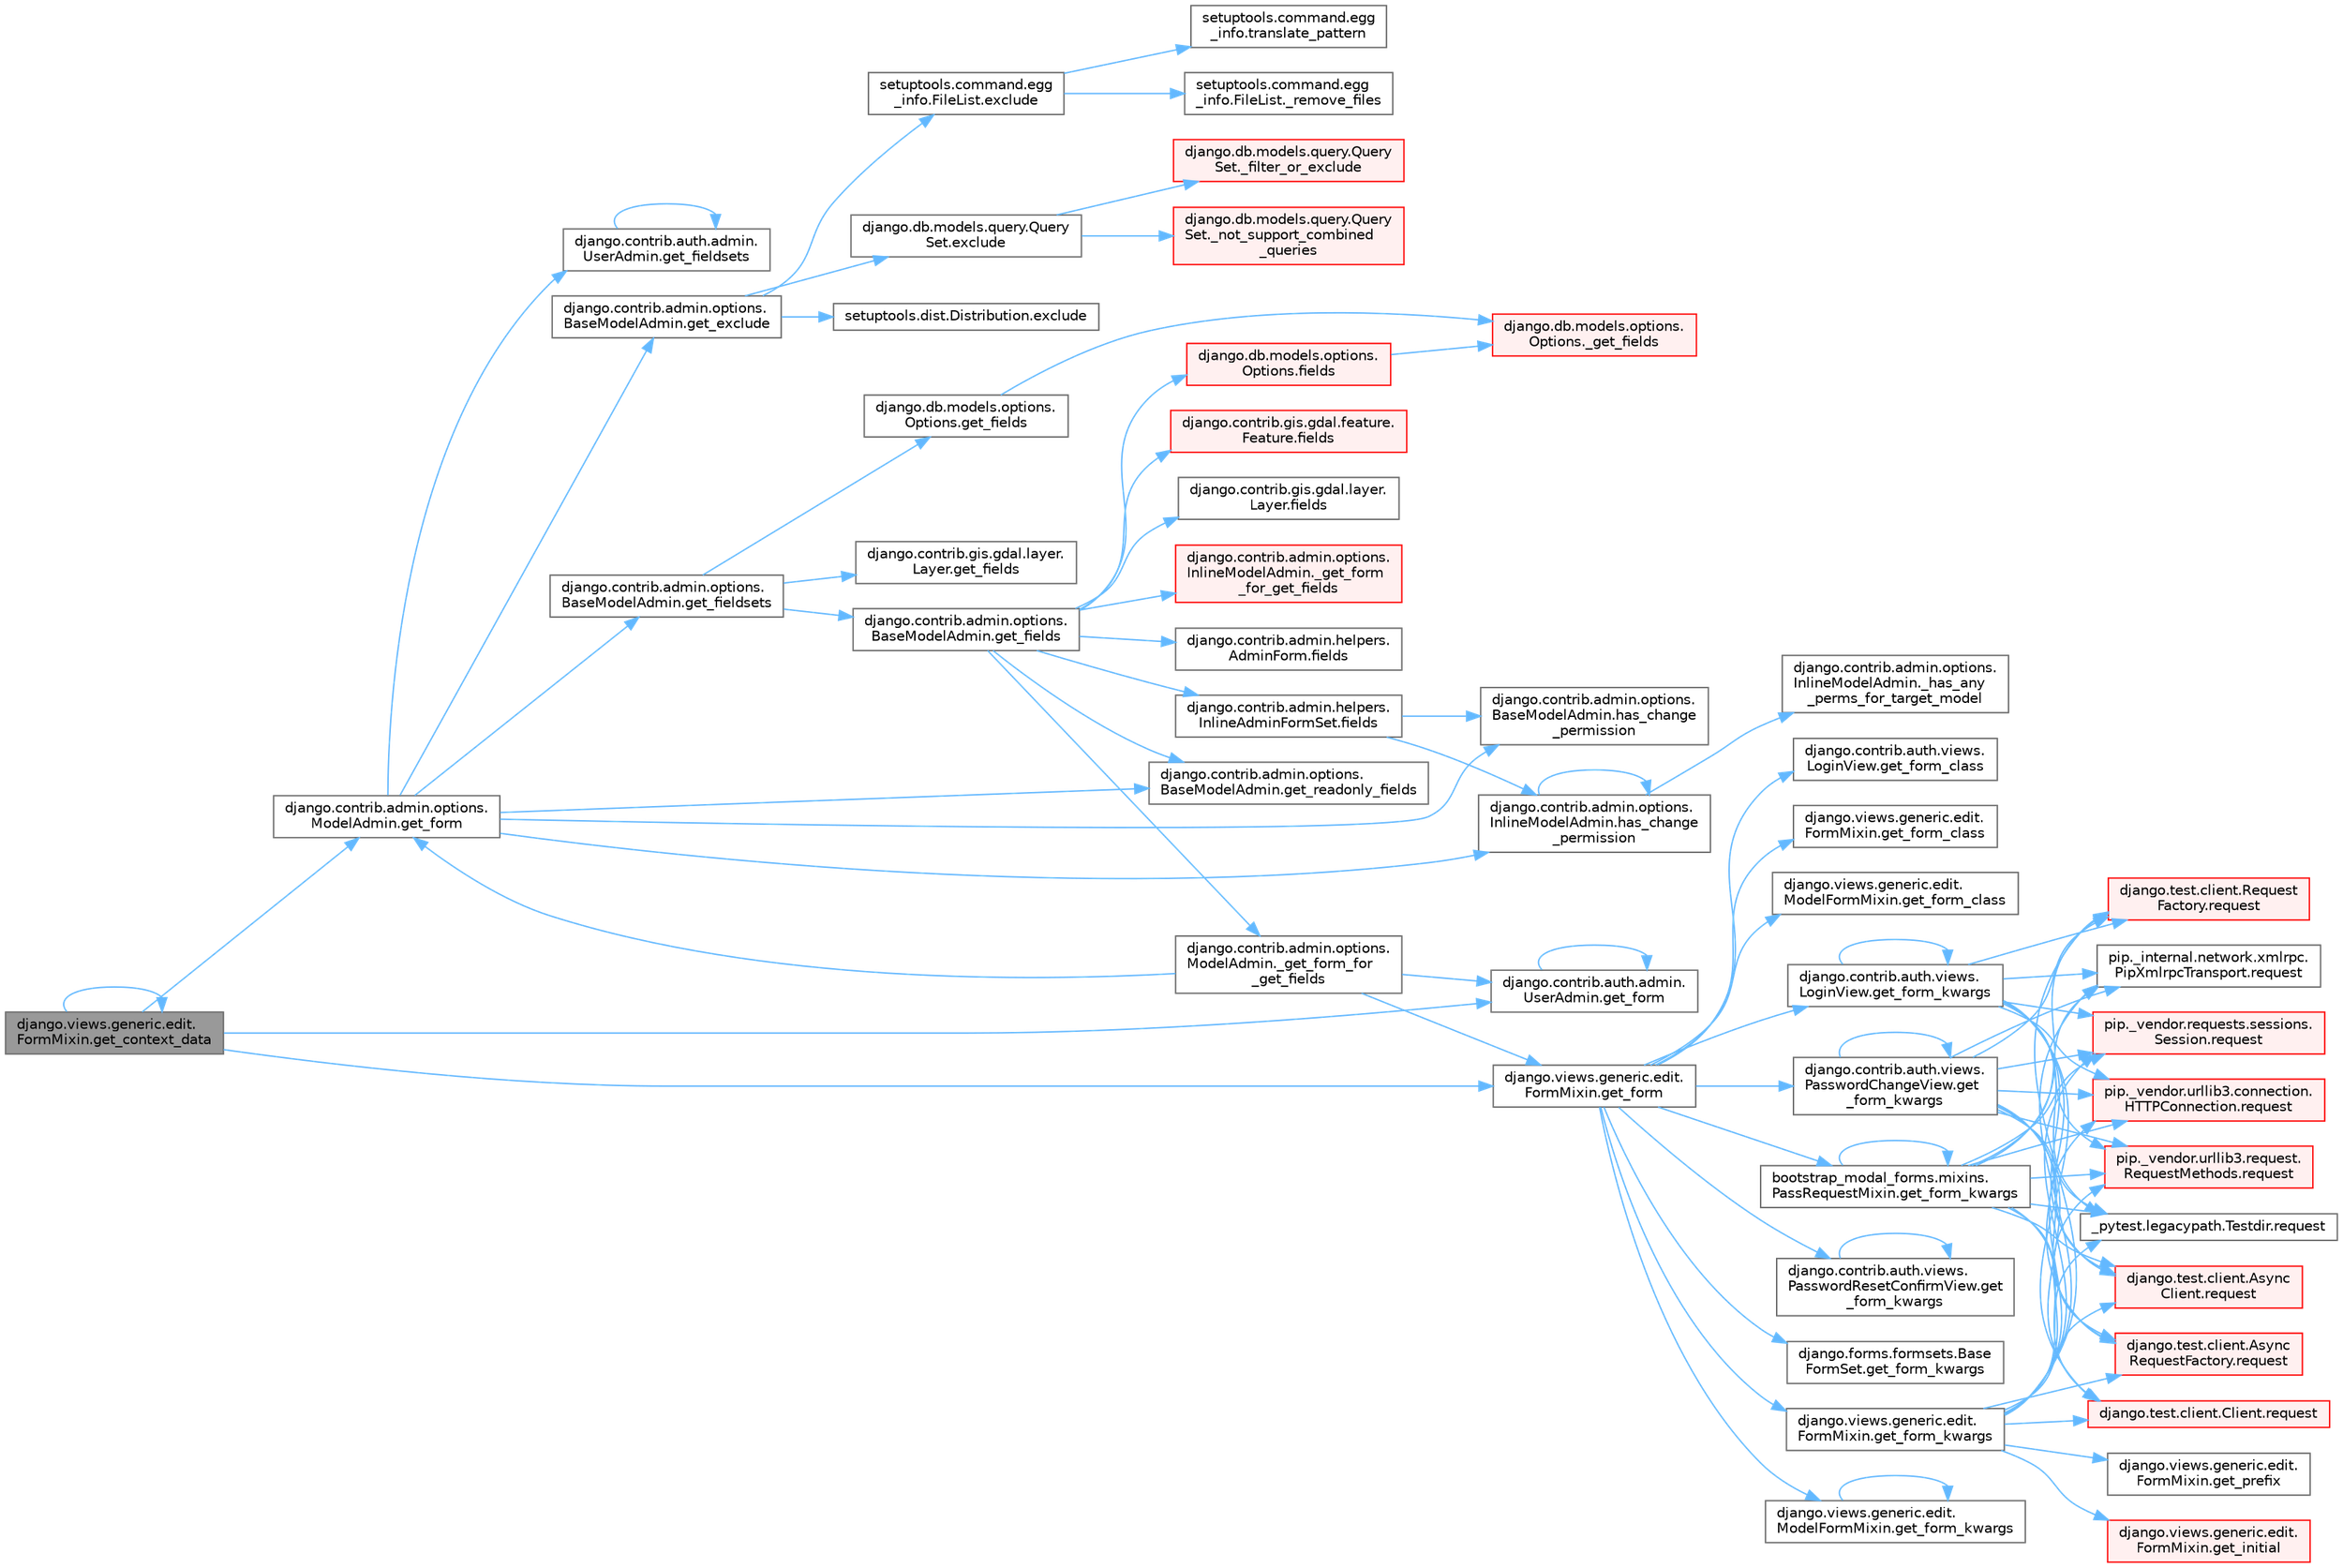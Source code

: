 digraph "django.views.generic.edit.FormMixin.get_context_data"
{
 // LATEX_PDF_SIZE
  bgcolor="transparent";
  edge [fontname=Helvetica,fontsize=10,labelfontname=Helvetica,labelfontsize=10];
  node [fontname=Helvetica,fontsize=10,shape=box,height=0.2,width=0.4];
  rankdir="LR";
  Node1 [id="Node000001",label="django.views.generic.edit.\lFormMixin.get_context_data",height=0.2,width=0.4,color="gray40", fillcolor="grey60", style="filled", fontcolor="black",tooltip=" "];
  Node1 -> Node1 [id="edge1_Node000001_Node000001",color="steelblue1",style="solid",tooltip=" "];
  Node1 -> Node2 [id="edge2_Node000001_Node000002",color="steelblue1",style="solid",tooltip=" "];
  Node2 [id="Node000002",label="django.contrib.admin.options.\lModelAdmin.get_form",height=0.2,width=0.4,color="grey40", fillcolor="white", style="filled",URL="$classdjango_1_1contrib_1_1admin_1_1options_1_1_model_admin.html#a57f87fb2bbbe6d71b86dee23eff86522",tooltip=" "];
  Node2 -> Node3 [id="edge3_Node000002_Node000003",color="steelblue1",style="solid",tooltip=" "];
  Node3 [id="Node000003",label="django.contrib.admin.options.\lBaseModelAdmin.get_exclude",height=0.2,width=0.4,color="grey40", fillcolor="white", style="filled",URL="$classdjango_1_1contrib_1_1admin_1_1options_1_1_base_model_admin.html#a6c5f68d5829a50c98bd7d0ec262126cd",tooltip=" "];
  Node3 -> Node4 [id="edge4_Node000003_Node000004",color="steelblue1",style="solid",tooltip=" "];
  Node4 [id="Node000004",label="django.db.models.query.Query\lSet.exclude",height=0.2,width=0.4,color="grey40", fillcolor="white", style="filled",URL="$classdjango_1_1db_1_1models_1_1query_1_1_query_set.html#ac56369b510c6880e0ff5bccd3789b76d",tooltip=" "];
  Node4 -> Node5 [id="edge5_Node000004_Node000005",color="steelblue1",style="solid",tooltip=" "];
  Node5 [id="Node000005",label="django.db.models.query.Query\lSet._filter_or_exclude",height=0.2,width=0.4,color="red", fillcolor="#FFF0F0", style="filled",URL="$classdjango_1_1db_1_1models_1_1query_1_1_query_set.html#aaf90830d4e1b2ee4bdf10fb60f08aced",tooltip=" "];
  Node4 -> Node21 [id="edge6_Node000004_Node000021",color="steelblue1",style="solid",tooltip=" "];
  Node21 [id="Node000021",label="django.db.models.query.Query\lSet._not_support_combined\l_queries",height=0.2,width=0.4,color="red", fillcolor="#FFF0F0", style="filled",URL="$classdjango_1_1db_1_1models_1_1query_1_1_query_set.html#aa8310ec206924c94141bef75563958e2",tooltip=" "];
  Node3 -> Node22 [id="edge7_Node000003_Node000022",color="steelblue1",style="solid",tooltip=" "];
  Node22 [id="Node000022",label="setuptools.command.egg\l_info.FileList.exclude",height=0.2,width=0.4,color="grey40", fillcolor="white", style="filled",URL="$classsetuptools_1_1command_1_1egg__info_1_1_file_list.html#ae1bece580c66b8df3143d01d817073b1",tooltip=" "];
  Node22 -> Node23 [id="edge8_Node000022_Node000023",color="steelblue1",style="solid",tooltip=" "];
  Node23 [id="Node000023",label="setuptools.command.egg\l_info.FileList._remove_files",height=0.2,width=0.4,color="grey40", fillcolor="white", style="filled",URL="$classsetuptools_1_1command_1_1egg__info_1_1_file_list.html#a194290e340e5f551e0604d864189d617",tooltip=" "];
  Node22 -> Node24 [id="edge9_Node000022_Node000024",color="steelblue1",style="solid",tooltip=" "];
  Node24 [id="Node000024",label="setuptools.command.egg\l_info.translate_pattern",height=0.2,width=0.4,color="grey40", fillcolor="white", style="filled",URL="$namespacesetuptools_1_1command_1_1egg__info.html#a4d5719b60ee50867d4ccdde150305368",tooltip=" "];
  Node3 -> Node25 [id="edge10_Node000003_Node000025",color="steelblue1",style="solid",tooltip=" "];
  Node25 [id="Node000025",label="setuptools.dist.Distribution.exclude",height=0.2,width=0.4,color="grey40", fillcolor="white", style="filled",URL="$classsetuptools_1_1dist_1_1_distribution.html#aba0ce07cc13c0dd245b3b5977c4e4ea7",tooltip=" "];
  Node2 -> Node26 [id="edge11_Node000002_Node000026",color="steelblue1",style="solid",tooltip=" "];
  Node26 [id="Node000026",label="django.contrib.admin.options.\lBaseModelAdmin.get_fieldsets",height=0.2,width=0.4,color="grey40", fillcolor="white", style="filled",URL="$classdjango_1_1contrib_1_1admin_1_1options_1_1_base_model_admin.html#ad7e239e34ac459bcbe73cc0ef014249e",tooltip=" "];
  Node26 -> Node27 [id="edge12_Node000026_Node000027",color="steelblue1",style="solid",tooltip=" "];
  Node27 [id="Node000027",label="django.contrib.admin.options.\lBaseModelAdmin.get_fields",height=0.2,width=0.4,color="grey40", fillcolor="white", style="filled",URL="$classdjango_1_1contrib_1_1admin_1_1options_1_1_base_model_admin.html#afaa9b382fea65a4ff01bd97c33fe0c2c",tooltip=" "];
  Node27 -> Node28 [id="edge13_Node000027_Node000028",color="steelblue1",style="solid",tooltip=" "];
  Node28 [id="Node000028",label="django.contrib.admin.options.\lInlineModelAdmin._get_form\l_for_get_fields",height=0.2,width=0.4,color="red", fillcolor="#FFF0F0", style="filled",URL="$classdjango_1_1contrib_1_1admin_1_1options_1_1_inline_model_admin.html#a5d25291382a2475075ca69eb48c962d3",tooltip=" "];
  Node27 -> Node33 [id="edge14_Node000027_Node000033",color="steelblue1",style="solid",tooltip=" "];
  Node33 [id="Node000033",label="django.contrib.admin.options.\lModelAdmin._get_form_for\l_get_fields",height=0.2,width=0.4,color="grey40", fillcolor="white", style="filled",URL="$classdjango_1_1contrib_1_1admin_1_1options_1_1_model_admin.html#a933e77f90faca22f9caf6b89abb99d94",tooltip=" "];
  Node33 -> Node2 [id="edge15_Node000033_Node000002",color="steelblue1",style="solid",tooltip=" "];
  Node33 -> Node34 [id="edge16_Node000033_Node000034",color="steelblue1",style="solid",tooltip=" "];
  Node34 [id="Node000034",label="django.contrib.auth.admin.\lUserAdmin.get_form",height=0.2,width=0.4,color="grey40", fillcolor="white", style="filled",URL="$classdjango_1_1contrib_1_1auth_1_1admin_1_1_user_admin.html#a31237fb5aeadd7f01de3fe0957e1e1f7",tooltip=" "];
  Node34 -> Node34 [id="edge17_Node000034_Node000034",color="steelblue1",style="solid",tooltip=" "];
  Node33 -> Node35 [id="edge18_Node000033_Node000035",color="steelblue1",style="solid",tooltip=" "];
  Node35 [id="Node000035",label="django.views.generic.edit.\lFormMixin.get_form",height=0.2,width=0.4,color="grey40", fillcolor="white", style="filled",URL="$classdjango_1_1views_1_1generic_1_1edit_1_1_form_mixin.html#af3ab4348d2bf2a9b5ceb04c079a20ea5",tooltip=" "];
  Node35 -> Node36 [id="edge19_Node000035_Node000036",color="steelblue1",style="solid",tooltip=" "];
  Node36 [id="Node000036",label="django.contrib.auth.views.\lLoginView.get_form_class",height=0.2,width=0.4,color="grey40", fillcolor="white", style="filled",URL="$classdjango_1_1contrib_1_1auth_1_1views_1_1_login_view.html#a0b2be1652a8981470cbfcea199374b24",tooltip=" "];
  Node35 -> Node37 [id="edge20_Node000035_Node000037",color="steelblue1",style="solid",tooltip=" "];
  Node37 [id="Node000037",label="django.views.generic.edit.\lFormMixin.get_form_class",height=0.2,width=0.4,color="grey40", fillcolor="white", style="filled",URL="$classdjango_1_1views_1_1generic_1_1edit_1_1_form_mixin.html#a5499bac844b0841d4b1c08f75bbb4b82",tooltip=" "];
  Node35 -> Node38 [id="edge21_Node000035_Node000038",color="steelblue1",style="solid",tooltip=" "];
  Node38 [id="Node000038",label="django.views.generic.edit.\lModelFormMixin.get_form_class",height=0.2,width=0.4,color="grey40", fillcolor="white", style="filled",URL="$classdjango_1_1views_1_1generic_1_1edit_1_1_model_form_mixin.html#abc352ce7bec6cfe1a81406245ce7b3a3",tooltip=" "];
  Node35 -> Node39 [id="edge22_Node000035_Node000039",color="steelblue1",style="solid",tooltip=" "];
  Node39 [id="Node000039",label="bootstrap_modal_forms.mixins.\lPassRequestMixin.get_form_kwargs",height=0.2,width=0.4,color="grey40", fillcolor="white", style="filled",URL="$classbootstrap__modal__forms_1_1mixins_1_1_pass_request_mixin.html#ad4ae849823f332bb1016a8508cb34ee3",tooltip=" "];
  Node39 -> Node39 [id="edge23_Node000039_Node000039",color="steelblue1",style="solid",tooltip=" "];
  Node39 -> Node40 [id="edge24_Node000039_Node000040",color="steelblue1",style="solid",tooltip=" "];
  Node40 [id="Node000040",label="_pytest.legacypath.Testdir.request",height=0.2,width=0.4,color="grey40", fillcolor="white", style="filled",URL="$class__pytest_1_1legacypath_1_1_testdir.html#a0e10c900efcd764da85254119e4d64c4",tooltip=" "];
  Node39 -> Node41 [id="edge25_Node000039_Node000041",color="steelblue1",style="solid",tooltip=" "];
  Node41 [id="Node000041",label="django.test.client.Async\lClient.request",height=0.2,width=0.4,color="red", fillcolor="#FFF0F0", style="filled",URL="$classdjango_1_1test_1_1client_1_1_async_client.html#a891cc2f6b81dcf3583bbbde8d21a713a",tooltip=" "];
  Node39 -> Node43 [id="edge26_Node000039_Node000043",color="steelblue1",style="solid",tooltip=" "];
  Node43 [id="Node000043",label="django.test.client.Async\lRequestFactory.request",height=0.2,width=0.4,color="red", fillcolor="#FFF0F0", style="filled",URL="$classdjango_1_1test_1_1client_1_1_async_request_factory.html#aab026845547a4c2d9203b8710b90f6cd",tooltip=" "];
  Node39 -> Node44 [id="edge27_Node000039_Node000044",color="steelblue1",style="solid",tooltip=" "];
  Node44 [id="Node000044",label="django.test.client.Client.request",height=0.2,width=0.4,color="red", fillcolor="#FFF0F0", style="filled",URL="$classdjango_1_1test_1_1client_1_1_client.html#a2f51c5251142ab6503937051936e33fa",tooltip=" "];
  Node39 -> Node490 [id="edge28_Node000039_Node000490",color="steelblue1",style="solid",tooltip=" "];
  Node490 [id="Node000490",label="django.test.client.Request\lFactory.request",height=0.2,width=0.4,color="red", fillcolor="#FFF0F0", style="filled",URL="$classdjango_1_1test_1_1client_1_1_request_factory.html#adae411ab0df6839c5364b647e4dc63ad",tooltip=" "];
  Node39 -> Node491 [id="edge29_Node000039_Node000491",color="steelblue1",style="solid",tooltip=" "];
  Node491 [id="Node000491",label="pip._internal.network.xmlrpc.\lPipXmlrpcTransport.request",height=0.2,width=0.4,color="grey40", fillcolor="white", style="filled",URL="$classpip_1_1__internal_1_1network_1_1xmlrpc_1_1_pip_xmlrpc_transport.html#a91d1ed180fbf8bcc25f6747a72614c5f",tooltip=" "];
  Node39 -> Node492 [id="edge30_Node000039_Node000492",color="steelblue1",style="solid",tooltip=" "];
  Node492 [id="Node000492",label="pip._vendor.requests.sessions.\lSession.request",height=0.2,width=0.4,color="red", fillcolor="#FFF0F0", style="filled",URL="$classpip_1_1__vendor_1_1requests_1_1sessions_1_1_session.html#a3dddfa16e93faa1a1a553936d913482b",tooltip=" "];
  Node39 -> Node1008 [id="edge31_Node000039_Node001008",color="steelblue1",style="solid",tooltip=" "];
  Node1008 [id="Node001008",label="pip._vendor.urllib3.connection.\lHTTPConnection.request",height=0.2,width=0.4,color="red", fillcolor="#FFF0F0", style="filled",URL="$classpip_1_1__vendor_1_1urllib3_1_1connection_1_1_h_t_t_p_connection.html#a67e552c4d242e4169bdf7319269a417f",tooltip=" "];
  Node39 -> Node1010 [id="edge32_Node000039_Node001010",color="steelblue1",style="solid",tooltip=" "];
  Node1010 [id="Node001010",label="pip._vendor.urllib3.request.\lRequestMethods.request",height=0.2,width=0.4,color="red", fillcolor="#FFF0F0", style="filled",URL="$classpip_1_1__vendor_1_1urllib3_1_1request_1_1_request_methods.html#a73541f2f0edc7df7413b043e33c69e7f",tooltip=" "];
  Node35 -> Node2827 [id="edge33_Node000035_Node002827",color="steelblue1",style="solid",tooltip=" "];
  Node2827 [id="Node002827",label="django.contrib.auth.views.\lLoginView.get_form_kwargs",height=0.2,width=0.4,color="grey40", fillcolor="white", style="filled",URL="$classdjango_1_1contrib_1_1auth_1_1views_1_1_login_view.html#a2eba98b8c16c8a98348679ea2c921d25",tooltip=" "];
  Node2827 -> Node2827 [id="edge34_Node002827_Node002827",color="steelblue1",style="solid",tooltip=" "];
  Node2827 -> Node40 [id="edge35_Node002827_Node000040",color="steelblue1",style="solid",tooltip=" "];
  Node2827 -> Node41 [id="edge36_Node002827_Node000041",color="steelblue1",style="solid",tooltip=" "];
  Node2827 -> Node43 [id="edge37_Node002827_Node000043",color="steelblue1",style="solid",tooltip=" "];
  Node2827 -> Node44 [id="edge38_Node002827_Node000044",color="steelblue1",style="solid",tooltip=" "];
  Node2827 -> Node490 [id="edge39_Node002827_Node000490",color="steelblue1",style="solid",tooltip=" "];
  Node2827 -> Node491 [id="edge40_Node002827_Node000491",color="steelblue1",style="solid",tooltip=" "];
  Node2827 -> Node492 [id="edge41_Node002827_Node000492",color="steelblue1",style="solid",tooltip=" "];
  Node2827 -> Node1008 [id="edge42_Node002827_Node001008",color="steelblue1",style="solid",tooltip=" "];
  Node2827 -> Node1010 [id="edge43_Node002827_Node001010",color="steelblue1",style="solid",tooltip=" "];
  Node35 -> Node2828 [id="edge44_Node000035_Node002828",color="steelblue1",style="solid",tooltip=" "];
  Node2828 [id="Node002828",label="django.contrib.auth.views.\lPasswordChangeView.get\l_form_kwargs",height=0.2,width=0.4,color="grey40", fillcolor="white", style="filled",URL="$classdjango_1_1contrib_1_1auth_1_1views_1_1_password_change_view.html#a553cf3e37e5a2c05db774e580cbcc038",tooltip=" "];
  Node2828 -> Node2828 [id="edge45_Node002828_Node002828",color="steelblue1",style="solid",tooltip=" "];
  Node2828 -> Node40 [id="edge46_Node002828_Node000040",color="steelblue1",style="solid",tooltip=" "];
  Node2828 -> Node41 [id="edge47_Node002828_Node000041",color="steelblue1",style="solid",tooltip=" "];
  Node2828 -> Node43 [id="edge48_Node002828_Node000043",color="steelblue1",style="solid",tooltip=" "];
  Node2828 -> Node44 [id="edge49_Node002828_Node000044",color="steelblue1",style="solid",tooltip=" "];
  Node2828 -> Node490 [id="edge50_Node002828_Node000490",color="steelblue1",style="solid",tooltip=" "];
  Node2828 -> Node491 [id="edge51_Node002828_Node000491",color="steelblue1",style="solid",tooltip=" "];
  Node2828 -> Node492 [id="edge52_Node002828_Node000492",color="steelblue1",style="solid",tooltip=" "];
  Node2828 -> Node1008 [id="edge53_Node002828_Node001008",color="steelblue1",style="solid",tooltip=" "];
  Node2828 -> Node1010 [id="edge54_Node002828_Node001010",color="steelblue1",style="solid",tooltip=" "];
  Node35 -> Node2829 [id="edge55_Node000035_Node002829",color="steelblue1",style="solid",tooltip=" "];
  Node2829 [id="Node002829",label="django.contrib.auth.views.\lPasswordResetConfirmView.get\l_form_kwargs",height=0.2,width=0.4,color="grey40", fillcolor="white", style="filled",URL="$classdjango_1_1contrib_1_1auth_1_1views_1_1_password_reset_confirm_view.html#a370c4fdedb3f2a2550450e2dbdb1bb80",tooltip=" "];
  Node2829 -> Node2829 [id="edge56_Node002829_Node002829",color="steelblue1",style="solid",tooltip=" "];
  Node35 -> Node2830 [id="edge57_Node000035_Node002830",color="steelblue1",style="solid",tooltip=" "];
  Node2830 [id="Node002830",label="django.forms.formsets.Base\lFormSet.get_form_kwargs",height=0.2,width=0.4,color="grey40", fillcolor="white", style="filled",URL="$classdjango_1_1forms_1_1formsets_1_1_base_form_set.html#aaae42461c58f5266a1e98419c8f79902",tooltip=" "];
  Node35 -> Node2831 [id="edge58_Node000035_Node002831",color="steelblue1",style="solid",tooltip=" "];
  Node2831 [id="Node002831",label="django.views.generic.edit.\lFormMixin.get_form_kwargs",height=0.2,width=0.4,color="grey40", fillcolor="white", style="filled",URL="$classdjango_1_1views_1_1generic_1_1edit_1_1_form_mixin.html#a7e8c141b6c4efa8727e7f06322969249",tooltip=" "];
  Node2831 -> Node2832 [id="edge59_Node002831_Node002832",color="steelblue1",style="solid",tooltip=" "];
  Node2832 [id="Node002832",label="django.views.generic.edit.\lFormMixin.get_initial",height=0.2,width=0.4,color="red", fillcolor="#FFF0F0", style="filled",URL="$classdjango_1_1views_1_1generic_1_1edit_1_1_form_mixin.html#ac731d7b06a6826c4c869cd28ff2a4524",tooltip=" "];
  Node2831 -> Node2833 [id="edge60_Node002831_Node002833",color="steelblue1",style="solid",tooltip=" "];
  Node2833 [id="Node002833",label="django.views.generic.edit.\lFormMixin.get_prefix",height=0.2,width=0.4,color="grey40", fillcolor="white", style="filled",URL="$classdjango_1_1views_1_1generic_1_1edit_1_1_form_mixin.html#a2f6c82f0a90fde537fd98837bf851b88",tooltip=" "];
  Node2831 -> Node40 [id="edge61_Node002831_Node000040",color="steelblue1",style="solid",tooltip=" "];
  Node2831 -> Node41 [id="edge62_Node002831_Node000041",color="steelblue1",style="solid",tooltip=" "];
  Node2831 -> Node43 [id="edge63_Node002831_Node000043",color="steelblue1",style="solid",tooltip=" "];
  Node2831 -> Node44 [id="edge64_Node002831_Node000044",color="steelblue1",style="solid",tooltip=" "];
  Node2831 -> Node490 [id="edge65_Node002831_Node000490",color="steelblue1",style="solid",tooltip=" "];
  Node2831 -> Node491 [id="edge66_Node002831_Node000491",color="steelblue1",style="solid",tooltip=" "];
  Node2831 -> Node492 [id="edge67_Node002831_Node000492",color="steelblue1",style="solid",tooltip=" "];
  Node2831 -> Node1008 [id="edge68_Node002831_Node001008",color="steelblue1",style="solid",tooltip=" "];
  Node2831 -> Node1010 [id="edge69_Node002831_Node001010",color="steelblue1",style="solid",tooltip=" "];
  Node35 -> Node2834 [id="edge70_Node000035_Node002834",color="steelblue1",style="solid",tooltip=" "];
  Node2834 [id="Node002834",label="django.views.generic.edit.\lModelFormMixin.get_form_kwargs",height=0.2,width=0.4,color="grey40", fillcolor="white", style="filled",URL="$classdjango_1_1views_1_1generic_1_1edit_1_1_model_form_mixin.html#acb08afab46e151c93364f9ceca55d786",tooltip=" "];
  Node2834 -> Node2834 [id="edge71_Node002834_Node002834",color="steelblue1",style="solid",tooltip=" "];
  Node27 -> Node1793 [id="edge72_Node000027_Node001793",color="steelblue1",style="solid",tooltip=" "];
  Node1793 [id="Node001793",label="django.contrib.admin.helpers.\lAdminForm.fields",height=0.2,width=0.4,color="grey40", fillcolor="white", style="filled",URL="$classdjango_1_1contrib_1_1admin_1_1helpers_1_1_admin_form.html#a9a2b6161f083dd4c3cefb24789a4f398",tooltip=" "];
  Node27 -> Node1794 [id="edge73_Node000027_Node001794",color="steelblue1",style="solid",tooltip=" "];
  Node1794 [id="Node001794",label="django.contrib.admin.helpers.\lInlineAdminFormSet.fields",height=0.2,width=0.4,color="grey40", fillcolor="white", style="filled",URL="$classdjango_1_1contrib_1_1admin_1_1helpers_1_1_inline_admin_form_set.html#acfeece3b4a1c8e6f692669661ce441d1",tooltip=" "];
  Node1794 -> Node1795 [id="edge74_Node001794_Node001795",color="steelblue1",style="solid",tooltip=" "];
  Node1795 [id="Node001795",label="django.contrib.admin.options.\lBaseModelAdmin.has_change\l_permission",height=0.2,width=0.4,color="grey40", fillcolor="white", style="filled",URL="$classdjango_1_1contrib_1_1admin_1_1options_1_1_base_model_admin.html#a628f15a856920f62510c31333354c088",tooltip=" "];
  Node1794 -> Node1796 [id="edge75_Node001794_Node001796",color="steelblue1",style="solid",tooltip=" "];
  Node1796 [id="Node001796",label="django.contrib.admin.options.\lInlineModelAdmin.has_change\l_permission",height=0.2,width=0.4,color="grey40", fillcolor="white", style="filled",URL="$classdjango_1_1contrib_1_1admin_1_1options_1_1_inline_model_admin.html#afb466f69fba775be6bd44db65c2955ce",tooltip=" "];
  Node1796 -> Node1797 [id="edge76_Node001796_Node001797",color="steelblue1",style="solid",tooltip=" "];
  Node1797 [id="Node001797",label="django.contrib.admin.options.\lInlineModelAdmin._has_any\l_perms_for_target_model",height=0.2,width=0.4,color="grey40", fillcolor="white", style="filled",URL="$classdjango_1_1contrib_1_1admin_1_1options_1_1_inline_model_admin.html#a29c3e8ea570405ec131fad8a0b8cbf4b",tooltip=" "];
  Node1796 -> Node1796 [id="edge77_Node001796_Node001796",color="steelblue1",style="solid",tooltip=" "];
  Node27 -> Node1798 [id="edge78_Node000027_Node001798",color="steelblue1",style="solid",tooltip=" "];
  Node1798 [id="Node001798",label="django.contrib.gis.gdal.feature.\lFeature.fields",height=0.2,width=0.4,color="red", fillcolor="#FFF0F0", style="filled",URL="$classdjango_1_1contrib_1_1gis_1_1gdal_1_1feature_1_1_feature.html#a2aab211613babc57a7ef77b951a46464",tooltip=" "];
  Node27 -> Node1799 [id="edge79_Node000027_Node001799",color="steelblue1",style="solid",tooltip=" "];
  Node1799 [id="Node001799",label="django.contrib.gis.gdal.layer.\lLayer.fields",height=0.2,width=0.4,color="grey40", fillcolor="white", style="filled",URL="$classdjango_1_1contrib_1_1gis_1_1gdal_1_1layer_1_1_layer.html#ab7d9d8c833c9e11cfc14b15c61a1ab27",tooltip=" "];
  Node27 -> Node1800 [id="edge80_Node000027_Node001800",color="steelblue1",style="solid",tooltip=" "];
  Node1800 [id="Node001800",label="django.db.models.options.\lOptions.fields",height=0.2,width=0.4,color="red", fillcolor="#FFF0F0", style="filled",URL="$classdjango_1_1db_1_1models_1_1options_1_1_options.html#a6c7f47f4eb863aca3bf357275f7db3b8",tooltip=" "];
  Node1800 -> Node1801 [id="edge81_Node001800_Node001801",color="steelblue1",style="solid",tooltip=" "];
  Node1801 [id="Node001801",label="django.db.models.options.\lOptions._get_fields",height=0.2,width=0.4,color="red", fillcolor="#FFF0F0", style="filled",URL="$classdjango_1_1db_1_1models_1_1options_1_1_options.html#adfc7204d4c77a86927ad1988009a3fd5",tooltip=" "];
  Node27 -> Node31 [id="edge82_Node000027_Node000031",color="steelblue1",style="solid",tooltip=" "];
  Node31 [id="Node000031",label="django.contrib.admin.options.\lBaseModelAdmin.get_readonly_fields",height=0.2,width=0.4,color="grey40", fillcolor="white", style="filled",URL="$classdjango_1_1contrib_1_1admin_1_1options_1_1_base_model_admin.html#a170b8486910918e4de66e130bd493939",tooltip=" "];
  Node26 -> Node4523 [id="edge83_Node000026_Node004523",color="steelblue1",style="solid",tooltip=" "];
  Node4523 [id="Node004523",label="django.contrib.gis.gdal.layer.\lLayer.get_fields",height=0.2,width=0.4,color="grey40", fillcolor="white", style="filled",URL="$classdjango_1_1contrib_1_1gis_1_1gdal_1_1layer_1_1_layer.html#a1f1cb303c76451485f8568d3c6be766b",tooltip=" "];
  Node26 -> Node4524 [id="edge84_Node000026_Node004524",color="steelblue1",style="solid",tooltip=" "];
  Node4524 [id="Node004524",label="django.db.models.options.\lOptions.get_fields",height=0.2,width=0.4,color="grey40", fillcolor="white", style="filled",URL="$classdjango_1_1db_1_1models_1_1options_1_1_options.html#a2de579a9e9c1d42ebaef836dfeb06558",tooltip=" "];
  Node4524 -> Node1801 [id="edge85_Node004524_Node001801",color="steelblue1",style="solid",tooltip=" "];
  Node2 -> Node30 [id="edge86_Node000002_Node000030",color="steelblue1",style="solid",tooltip=" "];
  Node30 [id="Node000030",label="django.contrib.auth.admin.\lUserAdmin.get_fieldsets",height=0.2,width=0.4,color="grey40", fillcolor="white", style="filled",URL="$classdjango_1_1contrib_1_1auth_1_1admin_1_1_user_admin.html#af5ee69109448dfaa213596c17b1df257",tooltip=" "];
  Node30 -> Node30 [id="edge87_Node000030_Node000030",color="steelblue1",style="solid",tooltip=" "];
  Node2 -> Node31 [id="edge88_Node000002_Node000031",color="steelblue1",style="solid",tooltip=" "];
  Node2 -> Node1795 [id="edge89_Node000002_Node001795",color="steelblue1",style="solid",tooltip=" "];
  Node2 -> Node1796 [id="edge90_Node000002_Node001796",color="steelblue1",style="solid",tooltip=" "];
  Node1 -> Node34 [id="edge91_Node000001_Node000034",color="steelblue1",style="solid",tooltip=" "];
  Node1 -> Node35 [id="edge92_Node000001_Node000035",color="steelblue1",style="solid",tooltip=" "];
}

